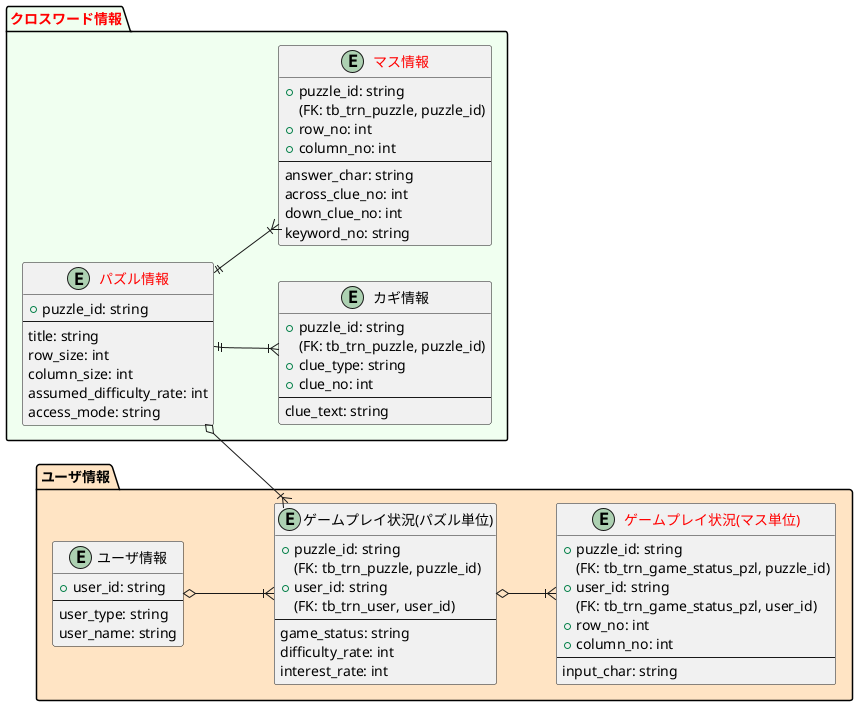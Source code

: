 @startuml クロスワードパズルサイト ER図
''' 全テーブル共通カラムとして下記が設定されているものとする。
''' {
'''     create_user: string
'''     create_date: timestamp
'''     update_user: string
'''     update_date: timestamp
'''     delete_flg: string
'''     version_no: int
''' }

left to right direction
package "<color:red>クロスワード情報</color>" #HoneyDew {

    entity "<color:red>パズル情報</color>" as tb_trn_puzzle {
        +puzzle_id: string
        --
        title: string
        row_size: int
        column_size: int
        assumed_difficulty_rate: int
        access_mode: string
    }

    entity "カギ情報" as tb_trn_cw_clue {
        +puzzle_id: string
        (FK: tb_trn_puzzle, puzzle_id)
        +clue_type: string
        +clue_no: int
        --
        clue_text: string
    }

    entity "<color:red>マス情報</color>" as tb_trn_square{
        +puzzle_id: string
        (FK: tb_trn_puzzle, puzzle_id)
        +row_no: int
        +column_no: int
        --
        answer_char: string
        across_clue_no: int
        down_clue_no: int
        keyword_no: string
    }
}

package "ユーザ情報" #Bisque{
    entity "ユーザ情報" as tb_trn_user {
        +user_id: string
        --
        user_type: string
        user_name: string
    }

    entity "ゲームプレイ状況(パズル単位)" as tb_trn_game_status_pzl {
        +puzzle_id: string
        (FK: tb_trn_puzzle, puzzle_id)
        +user_id: string
        (FK: tb_trn_user, user_id)
        --
        game_status: string
        difficulty_rate: int
        interest_rate: int
    }

    entity "<color:red>ゲームプレイ状況(マス単位)</color>" as tb_trn_game_status_square {
        +puzzle_id: string
        (FK: tb_trn_game_status_pzl, puzzle_id)
        +user_id: string
        (FK: tb_trn_game_status_pzl, user_id)
        +row_no: int
        +column_no: int
        --
        input_char: string
    }
}

tb_trn_puzzle ||--|{ tb_trn_cw_clue
tb_trn_puzzle ||--|{ tb_trn_square
tb_trn_puzzle o--|{ tb_trn_game_status_pzl
tb_trn_user o--|{ tb_trn_game_status_pzl
tb_trn_game_status_pzl o--|{tb_trn_game_status_square

@enduml
